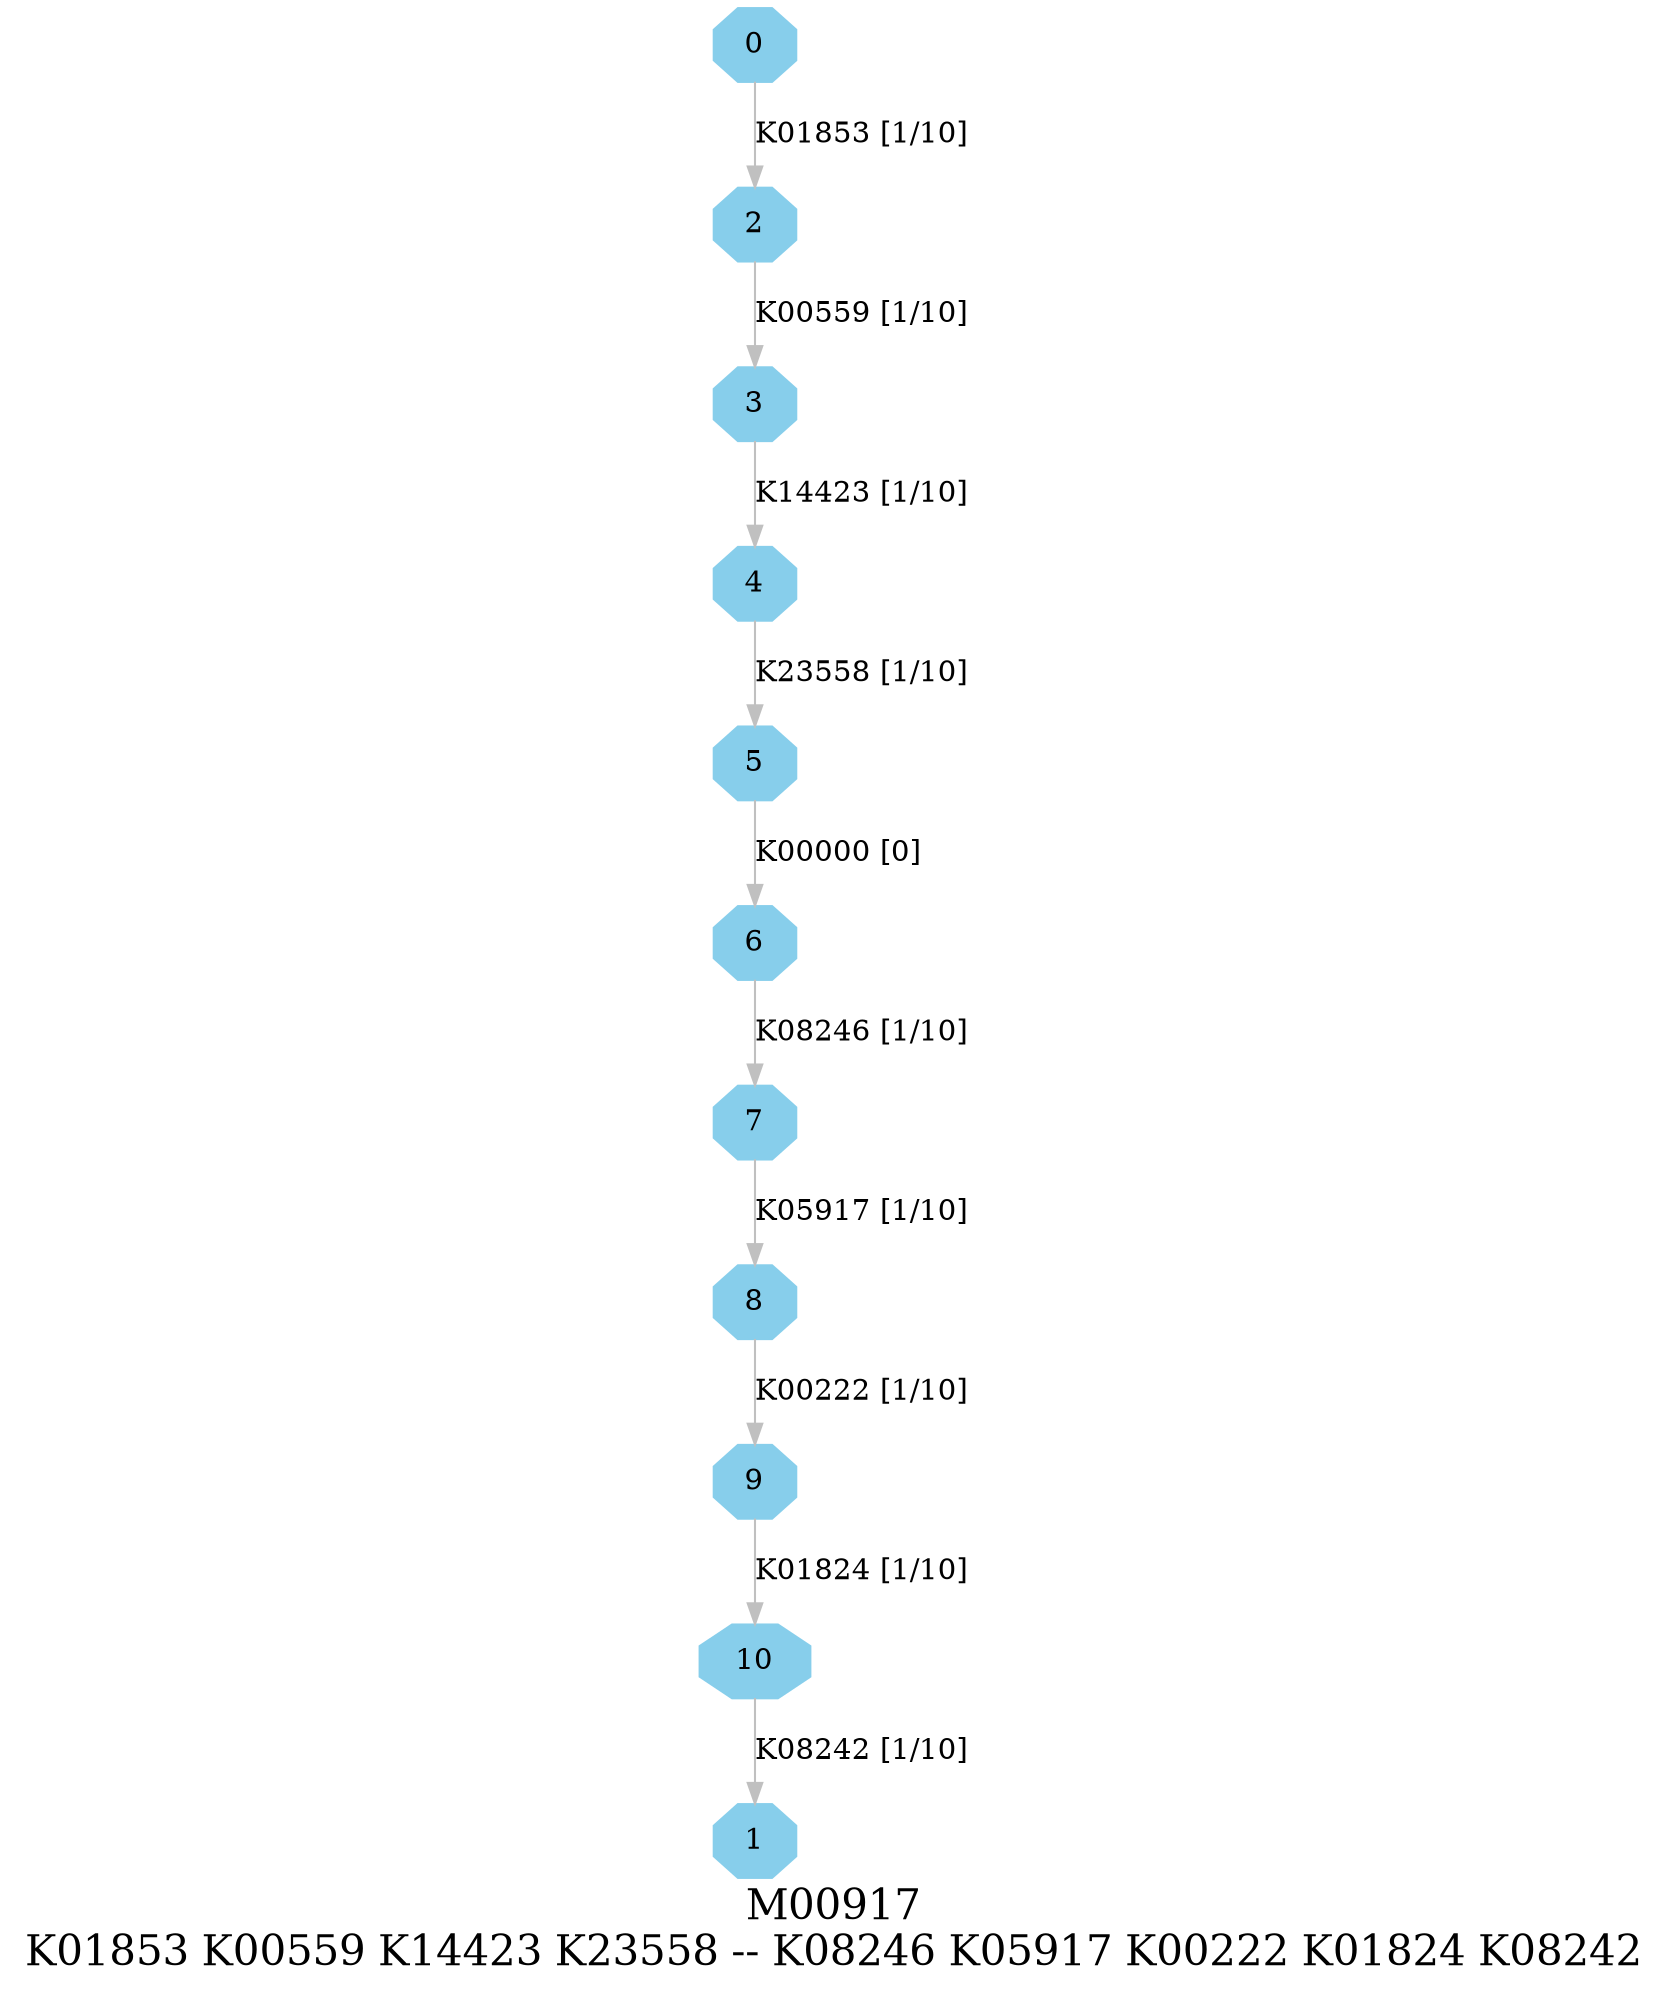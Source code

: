 digraph G {
graph [label="M00917
K01853 K00559 K14423 K23558 -- K08246 K05917 K00222 K01824 K08242",fontsize=20];
node [shape=box,style=filled];
edge [len=3,color=grey];
{node [width=.3,height=.3,shape=octagon,style=filled,color=skyblue] 0 1 2 3 4 5 6 7 8 9 10 }
0 -> 2 [label="K01853 [1/10]"];
2 -> 3 [label="K00559 [1/10]"];
3 -> 4 [label="K14423 [1/10]"];
4 -> 5 [label="K23558 [1/10]"];
5 -> 6 [label="K00000 [0]"];
6 -> 7 [label="K08246 [1/10]"];
7 -> 8 [label="K05917 [1/10]"];
8 -> 9 [label="K00222 [1/10]"];
9 -> 10 [label="K01824 [1/10]"];
10 -> 1 [label="K08242 [1/10]"];
}